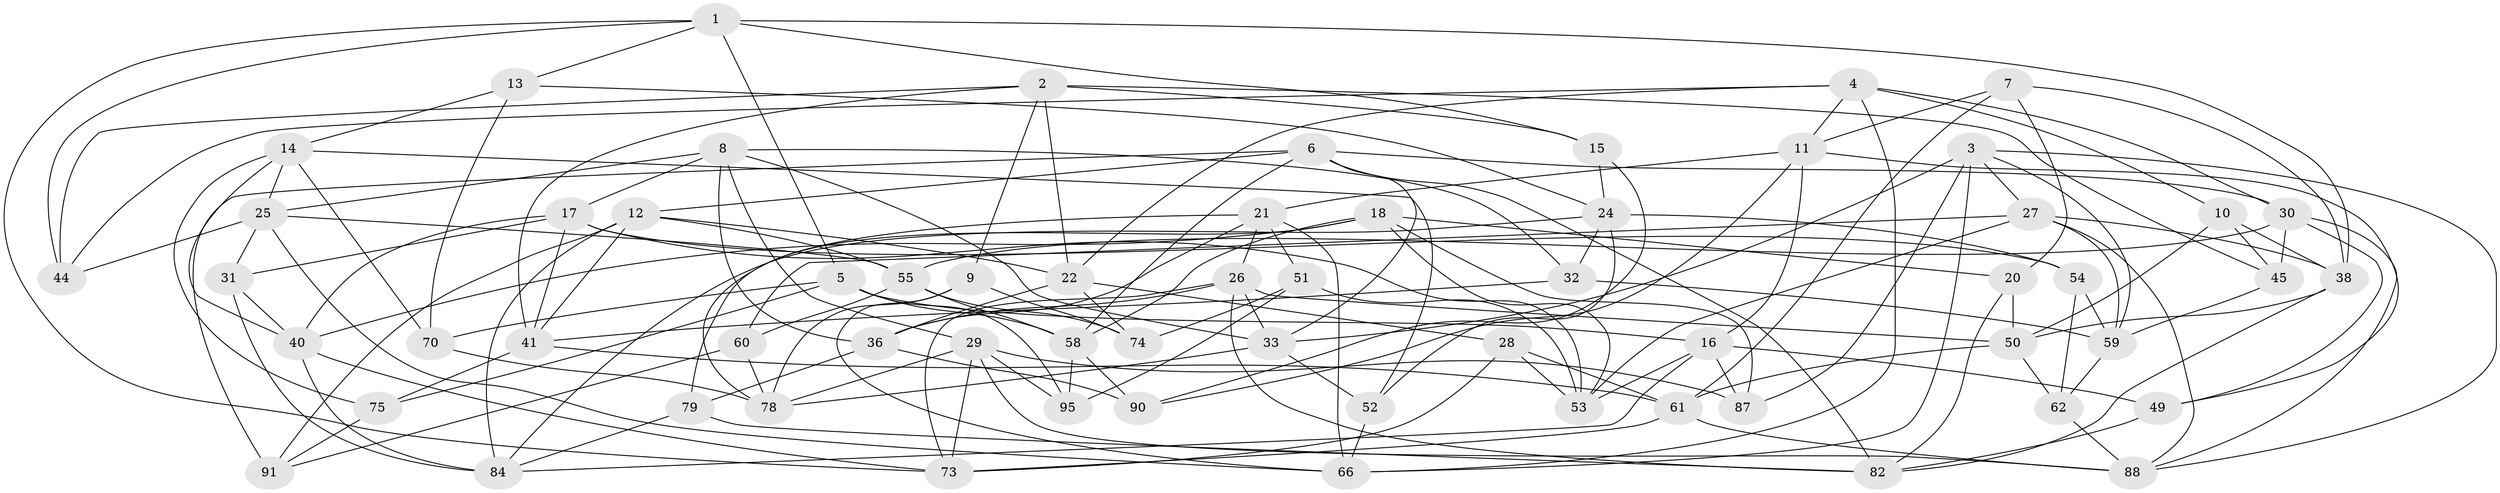 // original degree distribution, {4: 1.0}
// Generated by graph-tools (version 1.1) at 2025/42/03/06/25 10:42:25]
// undirected, 63 vertices, 164 edges
graph export_dot {
graph [start="1"]
  node [color=gray90,style=filled];
  1 [super="+81"];
  2 [super="+77"];
  3 [super="+42"];
  4 [super="+86"];
  5 [super="+37"];
  6 [super="+39"];
  7;
  8 [super="+64"];
  9;
  10;
  11 [super="+35"];
  12 [super="+97"];
  13;
  14 [super="+34"];
  15;
  16 [super="+43"];
  17 [super="+19"];
  18 [super="+63"];
  20;
  21 [super="+46"];
  22 [super="+23"];
  24 [super="+47"];
  25 [super="+48"];
  26 [super="+94"];
  27 [super="+80"];
  28;
  29 [super="+56"];
  30 [super="+101"];
  31;
  32;
  33 [super="+89"];
  36 [super="+57"];
  38 [super="+99"];
  40 [super="+65"];
  41 [super="+68"];
  44;
  45;
  49;
  50 [super="+96"];
  51;
  52;
  53 [super="+67"];
  54;
  55 [super="+69"];
  58 [super="+72"];
  59 [super="+71"];
  60;
  61 [super="+98"];
  62;
  66 [super="+76"];
  70;
  73 [super="+100"];
  74;
  75;
  78 [super="+85"];
  79;
  82 [super="+83"];
  84 [super="+93"];
  87;
  88 [super="+92"];
  90;
  91;
  95;
  1 -- 73;
  1 -- 44;
  1 -- 38;
  1 -- 13;
  1 -- 5;
  1 -- 15;
  2 -- 41;
  2 -- 44;
  2 -- 9;
  2 -- 45;
  2 -- 15;
  2 -- 22;
  3 -- 87;
  3 -- 33;
  3 -- 59;
  3 -- 27;
  3 -- 66;
  3 -- 88;
  4 -- 22;
  4 -- 11;
  4 -- 10;
  4 -- 44;
  4 -- 30;
  4 -- 66;
  5 -- 95;
  5 -- 16;
  5 -- 58;
  5 -- 75;
  5 -- 70;
  6 -- 33;
  6 -- 58;
  6 -- 91;
  6 -- 12;
  6 -- 30;
  6 -- 82;
  7 -- 11;
  7 -- 61;
  7 -- 20;
  7 -- 38;
  8 -- 29;
  8 -- 32;
  8 -- 33;
  8 -- 25;
  8 -- 36;
  8 -- 17;
  9 -- 74;
  9 -- 78;
  9 -- 66;
  10 -- 45;
  10 -- 38;
  10 -- 50;
  11 -- 16;
  11 -- 49;
  11 -- 90;
  11 -- 21;
  12 -- 91;
  12 -- 22;
  12 -- 84;
  12 -- 55;
  12 -- 41;
  13 -- 70;
  13 -- 14;
  13 -- 24;
  14 -- 52;
  14 -- 75;
  14 -- 40;
  14 -- 25;
  14 -- 70;
  15 -- 90;
  15 -- 24;
  16 -- 87;
  16 -- 49;
  16 -- 53;
  16 -- 84;
  17 -- 53;
  17 -- 54;
  17 -- 31;
  17 -- 40;
  17 -- 41;
  18 -- 79;
  18 -- 87;
  18 -- 58;
  18 -- 20;
  18 -- 53;
  18 -- 40;
  20 -- 82;
  20 -- 50;
  21 -- 78;
  21 -- 36;
  21 -- 51;
  21 -- 66;
  21 -- 26;
  22 -- 36;
  22 -- 28;
  22 -- 74;
  24 -- 84;
  24 -- 54;
  24 -- 32;
  24 -- 52;
  25 -- 66;
  25 -- 44;
  25 -- 55;
  25 -- 31;
  26 -- 50;
  26 -- 33;
  26 -- 36;
  26 -- 73;
  26 -- 82;
  27 -- 60;
  27 -- 88;
  27 -- 59;
  27 -- 53;
  27 -- 38;
  28 -- 73;
  28 -- 53;
  28 -- 61;
  29 -- 88;
  29 -- 73;
  29 -- 87;
  29 -- 78;
  29 -- 95;
  30 -- 49;
  30 -- 45;
  30 -- 55;
  30 -- 88;
  31 -- 84;
  31 -- 40;
  32 -- 41;
  32 -- 59;
  33 -- 52;
  33 -- 78;
  36 -- 79;
  36 -- 90;
  38 -- 50;
  38 -- 82;
  40 -- 73;
  40 -- 84;
  41 -- 61;
  41 -- 75;
  45 -- 59;
  49 -- 82;
  50 -- 62;
  50 -- 61;
  51 -- 74;
  51 -- 95;
  51 -- 53;
  52 -- 66;
  54 -- 62;
  54 -- 59;
  55 -- 58;
  55 -- 60;
  55 -- 74;
  58 -- 90;
  58 -- 95;
  59 -- 62;
  60 -- 91;
  60 -- 78;
  61 -- 73;
  61 -- 88;
  62 -- 88;
  70 -- 78;
  75 -- 91;
  79 -- 82;
  79 -- 84;
}
